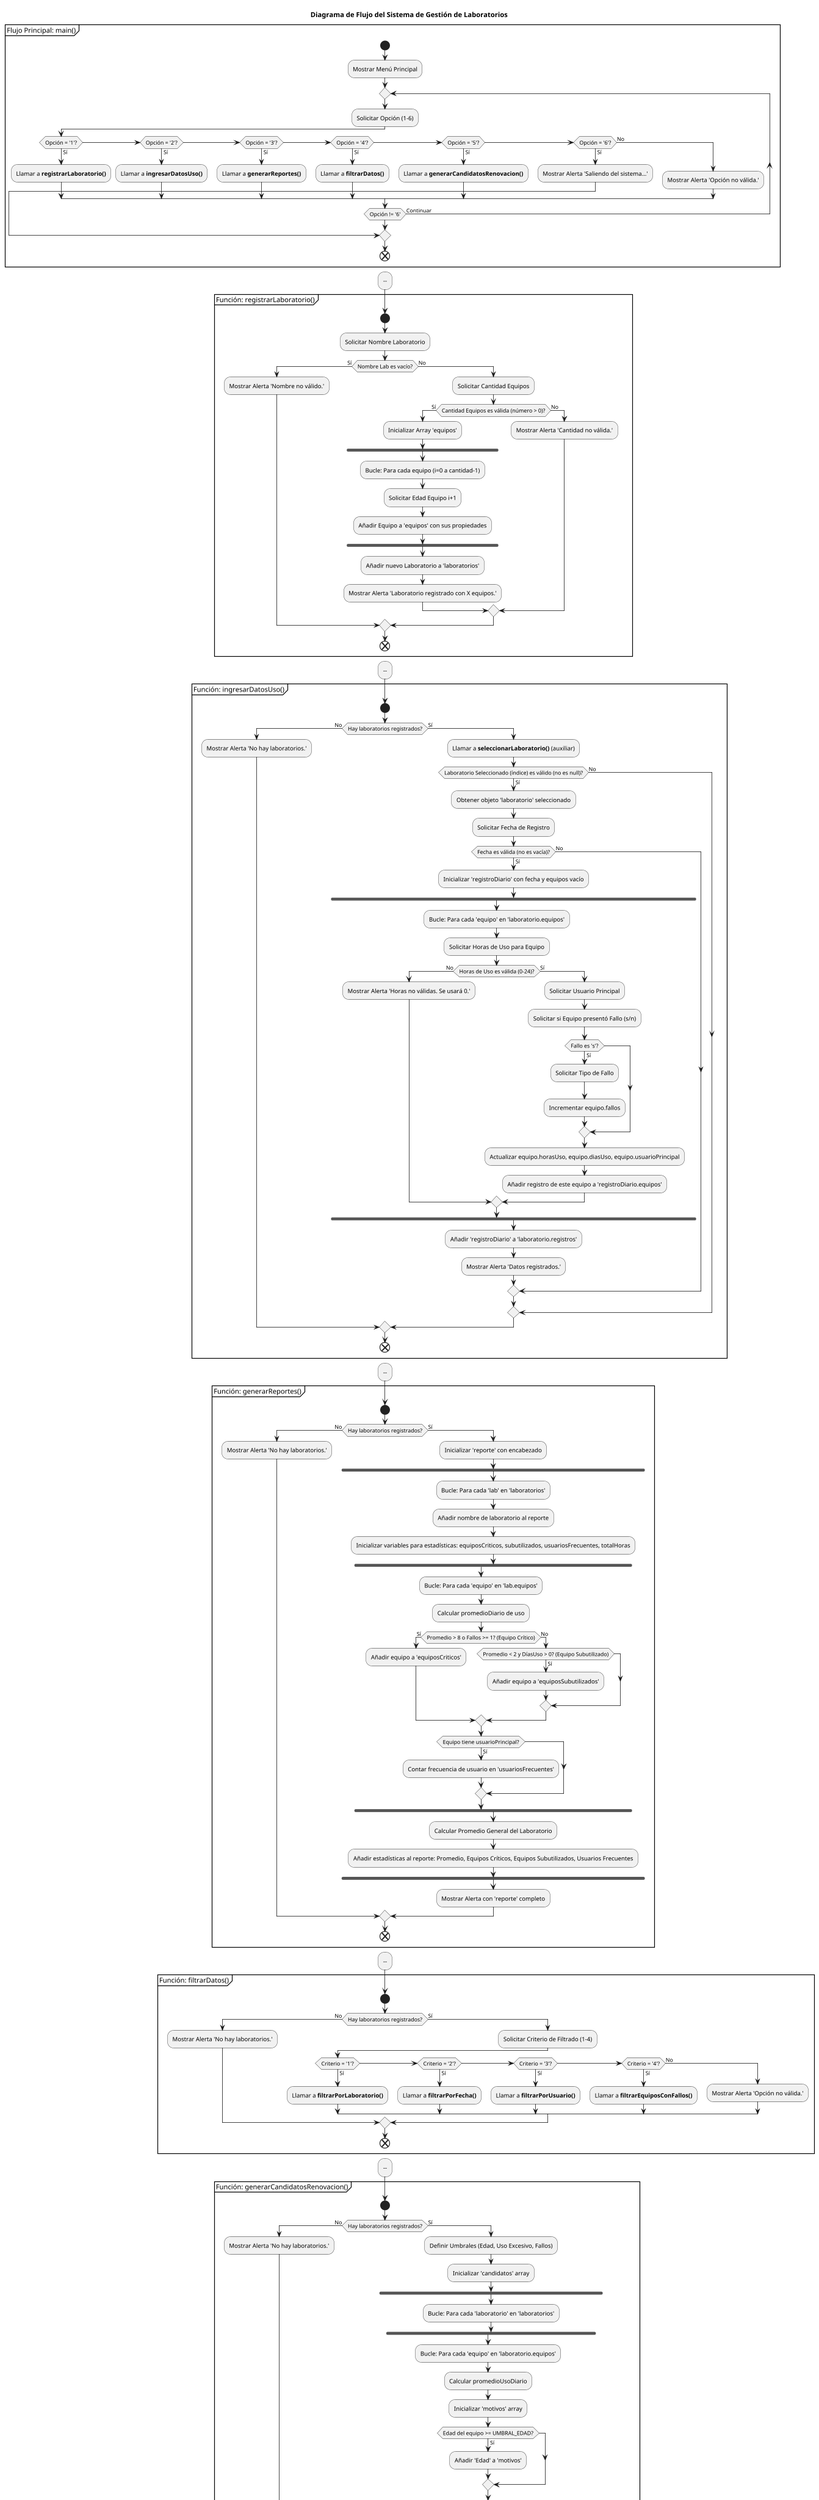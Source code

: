 @startuml
title Diagrama de Flujo del Sistema de Gestión de Laboratorios

scale 0.8

partition "Flujo Principal: main()" {
  start
  :Mostrar Menú Principal;
  repeat
    :Solicitar Opción (1-6);
    if (Opción = '1'?) then (Sí)
      :Llamar a **registrarLaboratorio()**;
    else if (Opción = '2'?) then (Sí)
      :Llamar a **ingresarDatosUso()**;
    else if (Opción = '3'?) then (Sí)
      :Llamar a **generarReportes()**;
    else if (Opción = '4'?) then (Sí)
      :Llamar a **filtrarDatos()**;
    else if (Opción = '5'?) then (Sí)
      :Llamar a **generarCandidatosRenovacion()**;
    else if (Opción = '6'?) then (Sí)
      :Mostrar Alerta 'Saliendo del sistema...';
      break
    else (No)
      :Mostrar Alerta 'Opción no válida.';
    endif
  repeat while (Opción != '6') is (Continuar)
  end
}

---

partition "Función: registrarLaboratorio()" {
  start
  :Solicitar Nombre Laboratorio;
  if (Nombre Lab es vacío?) then (Sí)
    :Mostrar Alerta 'Nombre no válido.';
  else (No)
    :Solicitar Cantidad Equipos;
    if (Cantidad Equipos es válida (número > 0)?) then (Sí)
      :Inicializar Array 'equipos';
      fork
        :Bucle: Para cada equipo (i=0 a cantidad-1);
        :Solicitar Edad Equipo i+1;
        :Añadir Equipo a 'equipos' con sus propiedades;
      end fork
      :Añadir nuevo Laboratorio a 'laboratorios';
      :Mostrar Alerta 'Laboratorio registrado con X equipos.';
    else (No)
      :Mostrar Alerta 'Cantidad no válida.';
    endif
  endif
  end
}

---

partition "Función: ingresarDatosUso()" {
  start
  if (Hay laboratorios registrados?) then (No)
    :Mostrar Alerta 'No hay laboratorios.';
  else (Sí)
    :Llamar a **seleccionarLaboratorio()** (auxiliar);
    if (Laboratorio Seleccionado (índice) es válido (no es null)?) then (No)
      'Ignorar y terminar';
    else (Sí)
      :Obtener objeto 'laboratorio' seleccionado;
      :Solicitar Fecha de Registro;
      if (Fecha es válida (no es vacía)?) then (No)
        'Ignorar y terminar';
      else (Sí)
        :Inicializar 'registroDiario' con fecha y equipos vacío;
        fork
          :Bucle: Para cada 'equipo' en 'laboratorio.equipos';
          :Solicitar Horas de Uso para Equipo;
          if (Horas de Uso es válida (0-24)?) then (No)
            :Mostrar Alerta 'Horas no válidas. Se usará 0.';
          else (Sí)
            :Solicitar Usuario Principal;
            :Solicitar si Equipo presentó Fallo (s/n);
            if (Fallo es 's'?) then (Sí)
              :Solicitar Tipo de Fallo;
              :Incrementar equipo.fallos;
            endif
            :Actualizar equipo.horasUso, equipo.diasUso, equipo.usuarioPrincipal;
            :Añadir registro de este equipo a 'registroDiario.equipos';
          endif
        end fork
        :Añadir 'registroDiario' a 'laboratorio.registros';
        :Mostrar Alerta 'Datos registrados.';
      endif
    endif
  endif
  end
}

---

partition "Función: generarReportes()" {
  start
  if (Hay laboratorios registrados?) then (No)
    :Mostrar Alerta 'No hay laboratorios.';
  else (Sí)
    :Inicializar 'reporte' con encabezado;
    fork
      :Bucle: Para cada 'lab' en 'laboratorios';
      :Añadir nombre de laboratorio al reporte;
      :Inicializar variables para estadísticas: equiposCriticos, subutilizados, usuariosFrecuentes, totalHoras;
      fork
        :Bucle: Para cada 'equipo' en 'lab.equipos';
        :Calcular promedioDiario de uso;
        if (Promedio > 8 o Fallos >= 1? (Equipo Crítico)) then (Sí)
          :Añadir equipo a 'equiposCriticos';
        else (No)
          if (Promedio < 2 y DíasUso > 0? (Equipo Subutilizado)) then (Sí)
            :Añadir equipo a 'equiposSubutilizados';
          endif
        endif
        if (Equipo tiene usuarioPrincipal?) then (Sí)
          :Contar frecuencia de usuario en 'usuariosFrecuentes';
        endif
      end fork
      :Calcular Promedio General del Laboratorio;
      :Añadir estadísticas al reporte: Promedio, Equipos Críticos, Equipos Subutilizados, Usuarios Frecuentes;
    end fork
    :Mostrar Alerta con 'reporte' completo;
  endif
  end
}

---

partition "Función: filtrarDatos()" {
  start
  if (Hay laboratorios registrados?) then (No)
    :Mostrar Alerta 'No hay laboratorios.';
  else (Sí)
    :Solicitar Criterio de Filtrado (1-4);
    if (Criterio = '1'?) then (Sí)
      :Llamar a **filtrarPorLaboratorio()**;
    else if (Criterio = '2'?) then (Sí)
      :Llamar a **filtrarPorFecha()**;
    else if (Criterio = '3'?) then (Sí)
      :Llamar a **filtrarPorUsuario()**;
    else if (Criterio = '4'?) then (Sí)
      :Llamar a **filtrarEquiposConFallos()**;
    else (No)
      :Mostrar Alerta 'Opción no válida.';
    endif
  endif
  end
}

---

partition "Función: generarCandidatosRenovacion()" {
  start
  if (Hay laboratorios registrados?) then (No)
    :Mostrar Alerta 'No hay laboratorios.';
  else (Sí)
    :Definir Umbrales (Edad, Uso Excesivo, Fallos);
    :Inicializar 'candidatos' array;
    fork
      :Bucle: Para cada 'laboratorio' en 'laboratorios';
      fork
        :Bucle: Para cada 'equipo' en 'laboratorio.equipos';
        :Calcular promedioUsoDiario;
        :Inicializar 'motivos' array;
        if (Edad del equipo >= UMBRAL_EDAD?) then (Sí)
          :Añadir 'Edad' a 'motivos';
        endif
        if (promedioUsoDiario >= UMBRAL_USO_EXCESIVO?) then (Sí)
          :Añadir 'Uso excesivo' a 'motivos';
        endif
        if (equipo.fallos >= UMBRAL_FALLOS?) then (Sí)
          :Añadir 'Fallos frecuentes' a 'motivos';
        endif
        if (Motivos tiene elementos?) then (Sí)
          :Añadir Equipo a 'candidatos' con sus propiedades y 'prioridad';
        endif
      end fork
    end fork
    :Ordenar 'candidatos' por prioridad y edad;
    if (Candidatos está vacío?) then (Sí)
      :Mostrar Alerta 'No se encontraron candidatos...';
    else (No)
      :Construir reporte detallado de candidatos;
      :Mostrar reporte en console.log y alert;
    endif
  endif
  end
}